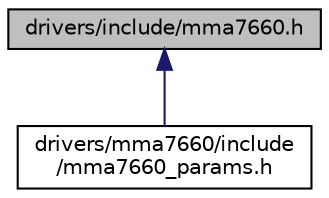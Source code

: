 digraph "drivers/include/mma7660.h"
{
 // LATEX_PDF_SIZE
  edge [fontname="Helvetica",fontsize="10",labelfontname="Helvetica",labelfontsize="10"];
  node [fontname="Helvetica",fontsize="10",shape=record];
  Node1 [label="drivers/include/mma7660.h",height=0.2,width=0.4,color="black", fillcolor="grey75", style="filled", fontcolor="black",tooltip="Interface definition for the MMA7660 accelerometer driver."];
  Node1 -> Node2 [dir="back",color="midnightblue",fontsize="10",style="solid",fontname="Helvetica"];
  Node2 [label="drivers/mma7660/include\l/mma7660_params.h",height=0.2,width=0.4,color="black", fillcolor="white", style="filled",URL="$mma7660__params_8h.html",tooltip="Default configuration for MMA7660 accelerometer."];
}
